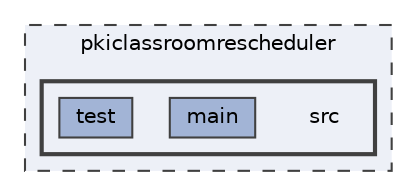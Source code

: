 digraph "pkiclassroomrescheduler/src"
{
 // LATEX_PDF_SIZE
  bgcolor="transparent";
  edge [fontname=Helvetica,fontsize=10,labelfontname=Helvetica,labelfontsize=10];
  node [fontname=Helvetica,fontsize=10,shape=box,height=0.2,width=0.4];
  compound=true
  subgraph clusterdir_c2dad58ab1be534010c341a750db1ea4 {
    graph [ bgcolor="#edf0f7", pencolor="grey25", label="pkiclassroomrescheduler", fontname=Helvetica,fontsize=10 style="filled,dashed", URL="dir_c2dad58ab1be534010c341a750db1ea4.html",tooltip=""]
  subgraph clusterdir_f8f6a692d02560bde530ac517ec84905 {
    graph [ bgcolor="#edf0f7", pencolor="grey25", label="", fontname=Helvetica,fontsize=10 style="filled,bold", URL="dir_f8f6a692d02560bde530ac517ec84905.html",tooltip=""]
    dir_f8f6a692d02560bde530ac517ec84905 [shape=plaintext, label="src"];
  dir_b1bfd65e8821e6bbea5218b0a420a327 [label="main", fillcolor="#a2b4d6", color="grey25", style="filled", URL="dir_b1bfd65e8821e6bbea5218b0a420a327.html",tooltip=""];
  dir_a6a896327a1286a1eadaafa85306d826 [label="test", fillcolor="#a2b4d6", color="grey25", style="filled", URL="dir_a6a896327a1286a1eadaafa85306d826.html",tooltip=""];
  }
  }
}
